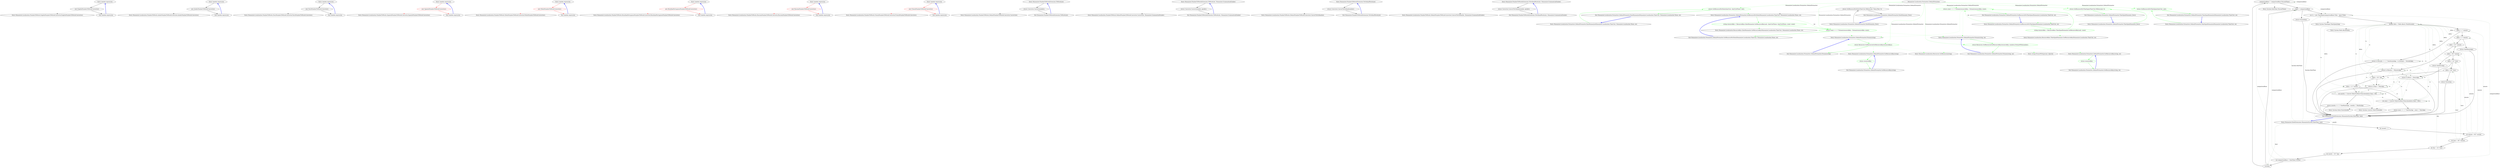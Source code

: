 digraph  {
n0 [label="Entry lambda expression", span="15-15", cluster="lambda expression"];
n1 [label="new EnglishNumberToWordsConverter()", span="15-15", cluster="lambda expression"];
n2 [label="Exit lambda expression", span="15-15", cluster="lambda expression"];
n3 [label="Entry Humanizer.Localisation.NumberToWords.EnglishNumberToWordsConverter.EnglishNumberToWordsConverter()", span="5-5", cluster="Humanizer.Localisation.NumberToWords.EnglishNumberToWordsConverter.EnglishNumberToWordsConverter()"];
n4 [label="Entry lambda expression", span="16-16", cluster="lambda expression"];
n5 [label="new ArabicNumberToWordsConverter()", span="16-16", cluster="lambda expression"];
n6 [label="Exit lambda expression", span="16-16", cluster="lambda expression"];
n7 [label="Entry Humanizer.Localisation.NumberToWords.ArabicNumberToWordsConverter.ArabicNumberToWordsConverter()", span="4-4", cluster="Humanizer.Localisation.NumberToWords.ArabicNumberToWordsConverter.ArabicNumberToWordsConverter()"];
n8 [label="Entry lambda expression", span="17-17", cluster="lambda expression"];
n9 [label="new FarsiNumberToWordsConverter()", span="17-17", cluster="lambda expression"];
n10 [label="Exit lambda expression", span="17-17", cluster="lambda expression"];
n11 [label="Entry Humanizer.Localisation.NumberToWords.FarsiNumberToWordsConverter.FarsiNumberToWordsConverter()", span="5-5", cluster="Humanizer.Localisation.NumberToWords.FarsiNumberToWordsConverter.FarsiNumberToWordsConverter()"];
n12 [label="Entry lambda expression", span="18-18", cluster="lambda expression"];
n13 [label="new SpanishNumberToWordsConverter()", span="18-18", cluster="lambda expression", color=red, community=0];
n14 [label="Exit lambda expression", span="18-18", cluster="lambda expression"];
n15 [label="Entry Humanizer.Localisation.NumberToWords.SpanishNumberToWordsConverter.SpanishNumberToWordsConverter()", span="5-5", cluster="Humanizer.Localisation.NumberToWords.SpanishNumberToWordsConverter.SpanishNumberToWordsConverter()"];
n16 [label="Entry lambda expression", span="19-19", cluster="lambda expression"];
n17 [label="new PolishNumberToWordsConverter()", span="19-19", cluster="lambda expression", color=red, community=0];
n18 [label="Exit lambda expression", span="19-19", cluster="lambda expression"];
n19 [label="Entry Humanizer.Localisation.NumberToWords.PolishNumberToWordsConverter.PolishNumberToWordsConverter()", span="6-6", cluster="Humanizer.Localisation.NumberToWords.PolishNumberToWordsConverter.PolishNumberToWordsConverter()"];
n20 [label="Entry lambda expression", span="20-20", cluster="lambda expression"];
n21 [label="new BrazilianPortugueseNumberToWordsConverter()", span="20-20", cluster="lambda expression", color=red, community=0];
n22 [label="Exit lambda expression", span="20-20", cluster="lambda expression"];
n23 [label="Entry Humanizer.Localisation.NumberToWords.BrazilianPortugueseNumberToWordsConverter.BrazilianPortugueseNumberToWordsConverter()", span="5-5", cluster="Humanizer.Localisation.NumberToWords.BrazilianPortugueseNumberToWordsConverter.BrazilianPortugueseNumberToWordsConverter()"];
n24 [label="Entry lambda expression", span="21-21", cluster="lambda expression"];
n25 [label="new RussianNumberToWordsConverter()", span="21-21", cluster="lambda expression", color=red, community=0];
n26 [label="Exit lambda expression", span="21-21", cluster="lambda expression"];
n27 [label="Entry Humanizer.Localisation.NumberToWords.RussianNumberToWordsConverter.RussianNumberToWordsConverter()", span="5-5", cluster="Humanizer.Localisation.NumberToWords.RussianNumberToWordsConverter.RussianNumberToWordsConverter()"];
n28 [label="Entry lambda expression", span="22-22", cluster="lambda expression"];
n29 [label="new FrenchNumberToWordsConverter()", span="22-22", cluster="lambda expression", color=red, community=0];
n30 [label="Exit lambda expression", span="22-22", cluster="lambda expression"];
n31 [label="Entry Humanizer.Localisation.NumberToWords.FrenchNumberToWordsConverter.FrenchNumberToWordsConverter()", span="5-5", cluster="Humanizer.Localisation.NumberToWords.FrenchNumberToWordsConverter.FrenchNumberToWordsConverter()"];
n32 [label="Entry Humanizer.NumberToWordsExtension.ToWords(int)", span="30-30", cluster="Humanizer.NumberToWordsExtension.ToWords(int)"];
n33 [label="return Converter.Convert(number);", span="32-32", cluster="Humanizer.NumberToWordsExtension.ToWords(int)"];
n34 [label="Exit Humanizer.NumberToWordsExtension.ToWords(int)", span="30-30", cluster="Humanizer.NumberToWordsExtension.ToWords(int)"];
n35 [label="Entry Humanizer.Localisation.NumberToWords.DefaultNumberToWordsConverter.Convert(int)", span="22-22", cluster="Humanizer.Localisation.NumberToWords.DefaultNumberToWordsConverter.Convert(int)"];
n36 [label="Entry Humanizer.NumberToWordsExtension.ToWords(int, Humanizer.GrammaticalGender)", span="43-43", cluster="Humanizer.NumberToWordsExtension.ToWords(int, Humanizer.GrammaticalGender)"];
n37 [label="return Converter.Convert(number, gender);", span="45-45", cluster="Humanizer.NumberToWordsExtension.ToWords(int, Humanizer.GrammaticalGender)"];
n38 [label="Exit Humanizer.NumberToWordsExtension.ToWords(int, Humanizer.GrammaticalGender)", span="43-43", cluster="Humanizer.NumberToWordsExtension.ToWords(int, Humanizer.GrammaticalGender)"];
n39 [label="Entry Humanizer.Localisation.NumberToWords.DefaultNumberToWordsConverter.Convert(int, Humanizer.GrammaticalGender)", span="12-12", cluster="Humanizer.Localisation.NumberToWords.DefaultNumberToWordsConverter.Convert(int, Humanizer.GrammaticalGender)"];
n40 [label="Entry Humanizer.NumberToWordsExtension.ToOrdinalWords(int)", span="53-53", cluster="Humanizer.NumberToWordsExtension.ToOrdinalWords(int)"];
n41 [label="return Converter.ConvertToOrdinal(number);", span="55-55", cluster="Humanizer.NumberToWordsExtension.ToOrdinalWords(int)"];
n42 [label="Exit Humanizer.NumberToWordsExtension.ToOrdinalWords(int)", span="53-53", cluster="Humanizer.NumberToWordsExtension.ToOrdinalWords(int)"];
n43 [label="Entry Humanizer.Localisation.NumberToWords.DefaultNumberToWordsConverter.ConvertToOrdinal(int)", span="45-45", cluster="Humanizer.Localisation.NumberToWords.DefaultNumberToWordsConverter.ConvertToOrdinal(int)"];
n44 [label="Entry Humanizer.NumberToWordsExtension.ToOrdinalWords(int, Humanizer.GrammaticalGender)", span="66-66", cluster="Humanizer.NumberToWordsExtension.ToOrdinalWords(int, Humanizer.GrammaticalGender)"];
n45 [label="return Converter.ConvertToOrdinal(number, gender);", span="68-68", cluster="Humanizer.NumberToWordsExtension.ToOrdinalWords(int, Humanizer.GrammaticalGender)"];
n46 [label="Exit Humanizer.NumberToWordsExtension.ToOrdinalWords(int, Humanizer.GrammaticalGender)", span="66-66", cluster="Humanizer.NumberToWordsExtension.ToOrdinalWords(int, Humanizer.GrammaticalGender)"];
n47 [label="Entry Humanizer.Localisation.NumberToWords.DefaultNumberToWordsConverter.ConvertToOrdinal(int, Humanizer.GrammaticalGender)", span="35-35", cluster="Humanizer.Localisation.NumberToWords.DefaultNumberToWordsConverter.ConvertToOrdinal(int, Humanizer.GrammaticalGender)"];
d5 [label="return GetResourceForDate(timeUnit, timeUnitTense, unit);", span="18-18", cluster="Humanizer.Localisation.Formatters.DefaultFormatter.DateHumanize(Humanizer.Localisation.TimeUnit, Humanizer.Localisation.Tense, int)", color=green, community=0];
d36 [label="Humanizer.Localisation.Formatters.DefaultFormatter", span=""];
d4 [label="Entry Humanizer.Localisation.Formatters.DefaultFormatter.DateHumanize(Humanizer.Localisation.TimeUnit, Humanizer.Localisation.Tense, int)", span="16-16", cluster="Humanizer.Localisation.Formatters.DefaultFormatter.DateHumanize(Humanizer.Localisation.TimeUnit, Humanizer.Localisation.Tense, int)"];
d6 [label="Exit Humanizer.Localisation.Formatters.DefaultFormatter.DateHumanize(Humanizer.Localisation.TimeUnit, Humanizer.Localisation.Tense, int)", span="16-16", cluster="Humanizer.Localisation.Formatters.DefaultFormatter.DateHumanize(Humanizer.Localisation.TimeUnit, Humanizer.Localisation.Tense, int)"];
d3 [label="Entry Humanizer.Localisation.Formatters.DefaultFormatter.GetResourceForDate(Humanizer.Localisation.TimeUnit, Humanizer.Localisation.Tense, int)", span="35-35", cluster="Humanizer.Localisation.Formatters.DefaultFormatter.GetResourceForDate(Humanizer.Localisation.TimeUnit, Humanizer.Localisation.Tense, int)"];
d8 [label="return GetResourceForTimeSpan(TimeUnit.Millisecond, 0);", span="27-27", cluster="Humanizer.Localisation.Formatters.DefaultFormatter.TimeSpanHumanize_Zero()", color=green, community=0];
d7 [label="Entry Humanizer.Localisation.Formatters.DefaultFormatter.TimeSpanHumanize_Zero()", span="25-25", cluster="Humanizer.Localisation.Formatters.DefaultFormatter.TimeSpanHumanize_Zero()"];
d9 [label="Exit Humanizer.Localisation.Formatters.DefaultFormatter.TimeSpanHumanize_Zero()", span="25-25", cluster="Humanizer.Localisation.Formatters.DefaultFormatter.TimeSpanHumanize_Zero()"];
d10 [label="Entry Humanizer.Localisation.Formatters.DefaultFormatter.GetResourceForTimeSpan(Humanizer.Localisation.TimeUnit, int)", span="41-41", cluster="Humanizer.Localisation.Formatters.DefaultFormatter.GetResourceForTimeSpan(Humanizer.Localisation.TimeUnit, int)"];
d12 [label="return GetResourceForTimeSpan(timeUnit, unit);", span="32-32", cluster="Humanizer.Localisation.Formatters.DefaultFormatter.TimeSpanHumanize(Humanizer.Localisation.TimeUnit, int)", color=green, community=0];
d11 [label="Entry Humanizer.Localisation.Formatters.DefaultFormatter.TimeSpanHumanize(Humanizer.Localisation.TimeUnit, int)", span="30-30", cluster="Humanizer.Localisation.Formatters.DefaultFormatter.TimeSpanHumanize(Humanizer.Localisation.TimeUnit, int)"];
d13 [label="Exit Humanizer.Localisation.Formatters.DefaultFormatter.TimeSpanHumanize(Humanizer.Localisation.TimeUnit, int)", span="30-30", cluster="Humanizer.Localisation.Formatters.DefaultFormatter.TimeSpanHumanize(Humanizer.Localisation.TimeUnit, int)"];
d14 [label="string resourceKey = ResourceKeys.DateHumanize.GetResourceKey(unit, timeUnitTense: timeUnitTense, count: count)", span="37-37", cluster="Humanizer.Localisation.Formatters.DefaultFormatter.GetResourceForDate(Humanizer.Localisation.TimeUnit, Humanizer.Localisation.Tense, int)", color=green, community=0];
d15 [label="return count == 1 ? Format(resourceKey) : Format(resourceKey, count);", span="38-38", cluster="Humanizer.Localisation.Formatters.DefaultFormatter.GetResourceForDate(Humanizer.Localisation.TimeUnit, Humanizer.Localisation.Tense, int)", color=green, community=0];
d17 [label="Entry Humanizer.Localisation.ResourceKeys.DateHumanize.GetResourceKey(Humanizer.Localisation.TimeUnit, Humanizer.Localisation.Tense, int)", span="27-27", cluster="Humanizer.Localisation.ResourceKeys.DateHumanize.GetResourceKey(Humanizer.Localisation.TimeUnit, Humanizer.Localisation.Tense, int)"];
d16 [label="Exit Humanizer.Localisation.Formatters.DefaultFormatter.GetResourceForDate(Humanizer.Localisation.TimeUnit, Humanizer.Localisation.Tense, int)", span="35-35", cluster="Humanizer.Localisation.Formatters.DefaultFormatter.GetResourceForDate(Humanizer.Localisation.TimeUnit, Humanizer.Localisation.Tense, int)"];
d18 [label="Entry Humanizer.Localisation.Formatters.DefaultFormatter.Format(string)", span="47-47", cluster="Humanizer.Localisation.Formatters.DefaultFormatter.Format(string)"];
d19 [label="Entry Humanizer.Localisation.Formatters.DefaultFormatter.Format(string, int)", span="52-52", cluster="Humanizer.Localisation.Formatters.DefaultFormatter.Format(string, int)"];
d20 [label="string resourceKey = ResourceKeys.TimeSpanHumanize.GetResourceKey(unit, count)", span="43-43", cluster="Humanizer.Localisation.Formatters.DefaultFormatter.GetResourceForTimeSpan(Humanizer.Localisation.TimeUnit, int)", color=green, community=0];
d21 [label="return count == 1 ? Format(resourceKey) : Format(resourceKey, count);", span="44-44", cluster="Humanizer.Localisation.Formatters.DefaultFormatter.GetResourceForTimeSpan(Humanizer.Localisation.TimeUnit, int)", color=green, community=0];
d23 [label="Entry Humanizer.Localisation.ResourceKeys.TimeSpanHumanize.GetResourceKey(Humanizer.Localisation.TimeUnit, int)", span="19-19", cluster="Humanizer.Localisation.ResourceKeys.TimeSpanHumanize.GetResourceKey(Humanizer.Localisation.TimeUnit, int)"];
d22 [label="Exit Humanizer.Localisation.Formatters.DefaultFormatter.GetResourceForTimeSpan(Humanizer.Localisation.TimeUnit, int)", span="41-41", cluster="Humanizer.Localisation.Formatters.DefaultFormatter.GetResourceForTimeSpan(Humanizer.Localisation.TimeUnit, int)"];
d24 [label="return Resources.GetResource(GetResourceKey(resourceKey));", span="49-49", cluster="Humanizer.Localisation.Formatters.DefaultFormatter.Format(string)", color=green, community=0];
d25 [label="Exit Humanizer.Localisation.Formatters.DefaultFormatter.Format(string)", span="47-47", cluster="Humanizer.Localisation.Formatters.DefaultFormatter.Format(string)"];
d26 [label="Entry Humanizer.Localisation.Formatters.DefaultFormatter.GetResourceKey(string)", span="62-62", cluster="Humanizer.Localisation.Formatters.DefaultFormatter.GetResourceKey(string)"];
d27 [label="Entry Humanizer.Localisation.Resources.GetResource(string)", span="16-16", cluster="Humanizer.Localisation.Resources.GetResource(string)"];
d28 [label="return Resources.GetResource(GetResourceKey(resourceKey, number)).FormatWith(number);", span="54-54", cluster="Humanizer.Localisation.Formatters.DefaultFormatter.Format(string, int)", color=green, community=0];
d29 [label="Exit Humanizer.Localisation.Formatters.DefaultFormatter.Format(string, int)", span="52-52", cluster="Humanizer.Localisation.Formatters.DefaultFormatter.Format(string, int)"];
d30 [label="Entry Humanizer.Localisation.Formatters.DefaultFormatter.GetResourceKey(string, int)", span="57-57", cluster="Humanizer.Localisation.Formatters.DefaultFormatter.GetResourceKey(string, int)"];
d31 [label="Entry string.FormatWith(params object[])", span="15-15", cluster="string.FormatWith(params object[])"];
d32 [label="return resourceKey;", span="59-59", cluster="Humanizer.Localisation.Formatters.DefaultFormatter.GetResourceKey(string, int)", color=green, community=0];
d33 [label="Exit Humanizer.Localisation.Formatters.DefaultFormatter.GetResourceKey(string, int)", span="57-57", cluster="Humanizer.Localisation.Formatters.DefaultFormatter.GetResourceKey(string, int)"];
d34 [label="return resourceKey;", span="64-64", cluster="Humanizer.Localisation.Formatters.DefaultFormatter.GetResourceKey(string)", color=green, community=0];
d35 [label="Exit Humanizer.Localisation.Formatters.DefaultFormatter.GetResourceKey(string)", span="62-62", cluster="Humanizer.Localisation.Formatters.DefaultFormatter.GetResourceKey(string)"];
d1 [label="return GetResourceForDate(TimeUnit.Millisecond, Tense.Past, 0);", span="13-13", cluster="Humanizer.Localisation.Formatters.DefaultFormatter.DateHumanize_Now()"];
d0 [label="Entry Humanizer.Localisation.Formatters.DefaultFormatter.DateHumanize_Now()", span="11-11", cluster="Humanizer.Localisation.Formatters.DefaultFormatter.DateHumanize_Now()"];
d2 [label="Exit Humanizer.Localisation.Formatters.DefaultFormatter.DateHumanize_Now()", span="11-11", cluster="Humanizer.Localisation.Formatters.DefaultFormatter.DateHumanize_Now()"];
m2_33 [label="Entry System.DateTime.ToLocalTime()", span="0-0", cluster="System.DateTime.ToLocalTime()", file="TimeSpanTests.cs"];
m2_34 [label="Entry System.TimeSpan.TimeSpan(long)", span="0-0", cluster="System.TimeSpan.TimeSpan(long)", file="TimeSpanTests.cs"];
m2_35 [label="Entry System.Math.Abs(double)", span="0-0", cluster="System.Math.Abs(double)", file="TimeSpanTests.cs"];
m2_0 [label="Entry Humanizer.DateExtensions.Humanize(System.DateTime, bool)", span="46-46", cluster="Humanizer.DateExtensions.Humanize(System.DateTime, bool)", file="TimeSpanTests.cs"];
m2_1 [label="int second = 1", span="48-48", cluster="Humanizer.DateExtensions.Humanize(System.DateTime, bool)", file="TimeSpanTests.cs"];
m2_7 [label="!utcDate", span="55-55", cluster="Humanizer.DateExtensions.Humanize(System.DateTime, bool)", file="TimeSpanTests.cs"];
m2_9 [label="input > comparisonBase", span="58-58", cluster="Humanizer.DateExtensions.Humanize(System.DateTime, bool)", file="TimeSpanTests.cs"];
m2_11 [label="var ts = new TimeSpan(comparisonBase.Ticks - input.Ticks)", span="61-61", cluster="Humanizer.DateExtensions.Humanize(System.DateTime, bool)", file="TimeSpanTests.cs"];
m2_2 [label="int minute = 60 * second", span="49-49", cluster="Humanizer.DateExtensions.Humanize(System.DateTime, bool)", file="TimeSpanTests.cs"];
m2_3 [label="int hour = 60 * minute", span="50-50", cluster="Humanizer.DateExtensions.Humanize(System.DateTime, bool)", file="TimeSpanTests.cs"];
m2_13 [label="delta < 1 * minute", span="64-64", cluster="Humanizer.DateExtensions.Humanize(System.DateTime, bool)", file="TimeSpanTests.cs"];
m2_15 [label="delta < 2 * minute", span="67-67", cluster="Humanizer.DateExtensions.Humanize(System.DateTime, bool)", file="TimeSpanTests.cs"];
m2_17 [label="delta < 45 * minute", span="70-70", cluster="Humanizer.DateExtensions.Humanize(System.DateTime, bool)", file="TimeSpanTests.cs"];
m2_19 [label="delta < 90 * minute", span="73-73", cluster="Humanizer.DateExtensions.Humanize(System.DateTime, bool)", file="TimeSpanTests.cs"];
m2_4 [label="int day = 24 * hour", span="51-51", cluster="Humanizer.DateExtensions.Humanize(System.DateTime, bool)", file="TimeSpanTests.cs"];
m2_21 [label="delta < 24 * hour", span="76-76", cluster="Humanizer.DateExtensions.Humanize(System.DateTime, bool)", file="TimeSpanTests.cs"];
m2_23 [label="delta < 48 * hour", span="79-79", cluster="Humanizer.DateExtensions.Humanize(System.DateTime, bool)", file="TimeSpanTests.cs"];
m2_5 [label="int month = 30 * day", span="52-52", cluster="Humanizer.DateExtensions.Humanize(System.DateTime, bool)", file="TimeSpanTests.cs"];
m2_25 [label="delta < 30 * day", span="82-82", cluster="Humanizer.DateExtensions.Humanize(System.DateTime, bool)", file="TimeSpanTests.cs"];
m2_6 [label="var comparisonBase = DateTime.UtcNow", span="54-54", cluster="Humanizer.DateExtensions.Humanize(System.DateTime, bool)", file="TimeSpanTests.cs"];
m2_27 [label="delta < 12 * month", span="85-85", cluster="Humanizer.DateExtensions.Humanize(System.DateTime, bool)", file="TimeSpanTests.cs"];
m2_8 [label="comparisonBase = comparisonBase.ToLocalTime()", span="56-56", cluster="Humanizer.DateExtensions.Humanize(System.DateTime, bool)", file="TimeSpanTests.cs"];
m2_10 [label="return FutureDate;", span="59-59", cluster="Humanizer.DateExtensions.Humanize(System.DateTime, bool)", file="TimeSpanTests.cs"];
m2_12 [label="double delta = Math.Abs(ts.TotalSeconds)", span="62-62", cluster="Humanizer.DateExtensions.Humanize(System.DateTime, bool)", file="TimeSpanTests.cs"];
m2_14 [label="return ts.Seconds == 1 ? OneSecondAgo : ts.Seconds + SecondsAgo;", span="65-65", cluster="Humanizer.DateExtensions.Humanize(System.DateTime, bool)", file="TimeSpanTests.cs"];
m2_18 [label="return ts.Minutes + MinutesAgo;", span="71-71", cluster="Humanizer.DateExtensions.Humanize(System.DateTime, bool)", file="TimeSpanTests.cs"];
m2_22 [label="return ts.Hours + HoursAgo;", span="77-77", cluster="Humanizer.DateExtensions.Humanize(System.DateTime, bool)", file="TimeSpanTests.cs"];
m2_26 [label="return ts.Days + DaysAgo;", span="83-83", cluster="Humanizer.DateExtensions.Humanize(System.DateTime, bool)", file="TimeSpanTests.cs"];
m2_28 [label="int months = Convert.ToInt32(Math.Floor((double)ts.Days / 30))", span="87-87", cluster="Humanizer.DateExtensions.Humanize(System.DateTime, bool)", file="TimeSpanTests.cs"];
m2_30 [label="int years = Convert.ToInt32(Math.Floor((double)ts.Days / 365))", span="91-91", cluster="Humanizer.DateExtensions.Humanize(System.DateTime, bool)", file="TimeSpanTests.cs"];
m2_16 [label="return OneMinuteAgo;", span="68-68", cluster="Humanizer.DateExtensions.Humanize(System.DateTime, bool)", file="TimeSpanTests.cs"];
m2_20 [label="return OneHourAgo;", span="74-74", cluster="Humanizer.DateExtensions.Humanize(System.DateTime, bool)", file="TimeSpanTests.cs"];
m2_24 [label="return Yesterday;", span="80-80", cluster="Humanizer.DateExtensions.Humanize(System.DateTime, bool)", file="TimeSpanTests.cs"];
m2_29 [label="return months <= 1 ? OneMonthAgo : months + MonthsAgo;", span="88-88", cluster="Humanizer.DateExtensions.Humanize(System.DateTime, bool)", file="TimeSpanTests.cs"];
m2_31 [label="return years <= 1 ? OneYearAgo : years + YearsAgo;", span="92-92", cluster="Humanizer.DateExtensions.Humanize(System.DateTime, bool)", file="TimeSpanTests.cs"];
m2_32 [label="Exit Humanizer.DateExtensions.Humanize(System.DateTime, bool)", span="46-46", cluster="Humanizer.DateExtensions.Humanize(System.DateTime, bool)", file="TimeSpanTests.cs"];
m2_37 [label="Entry System.Convert.ToInt32(double)", span="0-0", cluster="System.Convert.ToInt32(double)", file="TimeSpanTests.cs"];
m2_36 [label="Entry System.Math.Floor(double)", span="0-0", cluster="System.Math.Floor(double)", file="TimeSpanTests.cs"];
n0 -> n1  [key=0, style=solid];
n1 -> n2  [key=0, style=solid];
n1 -> n3  [key=2, style=dotted];
n2 -> n0  [key=0, style=bold, color=blue];
n4 -> n5  [key=0, style=solid];
n5 -> n6  [key=0, style=solid];
n5 -> n7  [key=2, style=dotted];
n6 -> n4  [key=0, style=bold, color=blue];
n8 -> n9  [key=0, style=solid];
n9 -> n10  [key=0, style=solid];
n9 -> n11  [key=2, style=dotted];
n10 -> n8  [key=0, style=bold, color=blue];
n12 -> n13  [key=0, style=solid, color=red];
n13 -> n14  [key=0, style=solid, color=red];
n13 -> n15  [key=2, style=dotted, color=red];
n14 -> n12  [key=0, style=bold, color=blue];
n16 -> n17  [key=0, style=solid, color=red];
n17 -> n18  [key=0, style=solid, color=red];
n17 -> n19  [key=2, style=dotted, color=red];
n18 -> n16  [key=0, style=bold, color=blue];
n20 -> n21  [key=0, style=solid, color=red];
n21 -> n22  [key=0, style=solid, color=red];
n21 -> n23  [key=2, style=dotted, color=red];
n22 -> n20  [key=0, style=bold, color=blue];
n24 -> n25  [key=0, style=solid, color=red];
n25 -> n26  [key=0, style=solid, color=red];
n25 -> n27  [key=2, style=dotted, color=red];
n26 -> n24  [key=0, style=bold, color=blue];
n28 -> n29  [key=0, style=solid, color=red];
n29 -> n30  [key=0, style=solid, color=red];
n29 -> n31  [key=2, style=dotted, color=red];
n30 -> n28  [key=0, style=bold, color=blue];
n32 -> n33  [key=0, style=solid];
n33 -> n34  [key=0, style=solid];
n33 -> n35  [key=2, style=dotted];
n34 -> n32  [key=0, style=bold, color=blue];
n36 -> n37  [key=0, style=solid];
n37 -> n38  [key=0, style=solid];
n37 -> n39  [key=2, style=dotted];
n38 -> n36  [key=0, style=bold, color=blue];
n40 -> n41  [key=0, style=solid];
n41 -> n42  [key=0, style=solid];
n41 -> n43  [key=2, style=dotted];
n42 -> n40  [key=0, style=bold, color=blue];
n44 -> n45  [key=0, style=solid];
n45 -> n46  [key=0, style=solid];
n45 -> n47  [key=2, style=dotted];
n46 -> n44  [key=0, style=bold, color=blue];
d5 -> d6  [key=0, style=solid, color=green];
d5 -> d3  [key=2, style=dotted, color=green];
d36 -> d5  [key=1, style=dashed, color=green, label="Humanizer.Localisation.Formatters.DefaultFormatter"];
d36 -> d8  [key=1, style=dashed, color=green, label="Humanizer.Localisation.Formatters.DefaultFormatter"];
d36 -> d12  [key=1, style=dashed, color=green, label="Humanizer.Localisation.Formatters.DefaultFormatter"];
d36 -> d15  [key=1, style=dashed, color=green, label="Humanizer.Localisation.Formatters.DefaultFormatter"];
d36 -> d21  [key=1, style=dashed, color=green, label="Humanizer.Localisation.Formatters.DefaultFormatter"];
d36 -> d24  [key=1, style=dashed, color=green, label="Humanizer.Localisation.Formatters.DefaultFormatter"];
d36 -> d28  [key=1, style=dashed, color=green, label="Humanizer.Localisation.Formatters.DefaultFormatter"];
d36 -> d1  [key=1, style=dashed, color=darkseagreen4, label="Humanizer.Localisation.Formatters.DefaultFormatter"];
d4 -> d5  [key=0, style=solid, color=green];
d6 -> d4  [key=0, style=bold, color=blue];
d3 -> d14  [key=0, style=solid, color=green];
d3 -> d15  [key=1, style=dashed, color=green, label=int];
d8 -> d9  [key=0, style=solid, color=green];
d8 -> d10  [key=2, style=dotted, color=green];
d7 -> d8  [key=0, style=solid, color=green];
d9 -> d7  [key=0, style=bold, color=blue];
d10 -> d20  [key=0, style=solid, color=green];
d10 -> d21  [key=1, style=dashed, color=green, label=int];
d12 -> d13  [key=0, style=solid, color=green];
d12 -> d10  [key=2, style=dotted, color=green];
d11 -> d12  [key=0, style=solid, color=green];
d13 -> d11  [key=0, style=bold, color=blue];
d14 -> d15  [key=0, style=solid, color=green];
d14 -> d17  [key=2, style=dotted, color=green];
d15 -> d16  [key=0, style=solid, color=green];
d15 -> d18  [key=2, style=dotted, color=green];
d15 -> d19  [key=2, style=dotted, color=green];
d16 -> d3  [key=0, style=bold, color=blue];
d18 -> d24  [key=0, style=solid, color=green];
d19 -> d28  [key=0, style=solid, color=green];
d20 -> d21  [key=0, style=solid, color=green];
d20 -> d23  [key=2, style=dotted, color=green];
d21 -> d22  [key=0, style=solid, color=green];
d21 -> d18  [key=2, style=dotted, color=green];
d21 -> d19  [key=2, style=dotted, color=green];
d22 -> d10  [key=0, style=bold, color=blue];
d24 -> d25  [key=0, style=solid, color=green];
d24 -> d26  [key=2, style=dotted, color=green];
d24 -> d27  [key=2, style=dotted, color=green];
d25 -> d18  [key=0, style=bold, color=blue];
d26 -> d34  [key=0, style=solid, color=green];
d28 -> d29  [key=0, style=solid, color=green];
d28 -> d30  [key=2, style=dotted, color=green];
d28 -> d27  [key=2, style=dotted, color=green];
d28 -> d31  [key=2, style=dotted, color=green];
d29 -> d19  [key=0, style=bold, color=blue];
d30 -> d32  [key=0, style=solid, color=green];
d32 -> d33  [key=0, style=solid, color=green];
d33 -> d30  [key=0, style=bold, color=blue];
d34 -> d35  [key=0, style=solid, color=green];
d35 -> d26  [key=0, style=bold, color=blue];
d1 -> d3  [key=2, style=dotted];
d1 -> d2  [key=0, style=solid];
d0 -> d1  [key=0, style=solid];
d2 -> d0  [key=0, style=bold, color=blue];
m2_0 -> m2_1  [key=0, style=solid];
m2_0 -> m2_7  [key=1, style=dashed, color=darkseagreen4, label=bool];
m2_0 -> m2_9  [key=1, style=dashed, color=darkseagreen4, label="System.DateTime"];
m2_0 -> m2_11  [key=1, style=dashed, color=darkseagreen4, label="System.DateTime"];
m2_1 -> m2_2  [key=0, style=solid];
m2_7 -> m2_8  [key=0, style=solid];
m2_7 -> m2_9  [key=0, style=solid];
m2_9 -> m2_10  [key=0, style=solid];
m2_9 -> m2_11  [key=0, style=solid];
m2_11 -> m2_12  [key=0, style=solid];
m2_11 -> m2_34  [key=2, style=dotted];
m2_2 -> m2_3  [key=0, style=solid];
m2_2 -> m2_13  [key=1, style=dashed, color=darkseagreen4, label=minute];
m2_2 -> m2_15  [key=1, style=dashed, color=darkseagreen4, label=minute];
m2_2 -> m2_17  [key=1, style=dashed, color=darkseagreen4, label=minute];
m2_2 -> m2_19  [key=1, style=dashed, color=darkseagreen4, label=minute];
m2_3 -> m2_4  [key=0, style=solid];
m2_3 -> m2_21  [key=1, style=dashed, color=darkseagreen4, label=hour];
m2_3 -> m2_23  [key=1, style=dashed, color=darkseagreen4, label=hour];
m2_13 -> m2_14  [key=0, style=solid];
m2_13 -> m2_15  [key=0, style=solid];
m2_15 -> m2_16  [key=0, style=solid];
m2_15 -> m2_17  [key=0, style=solid];
m2_17 -> m2_18  [key=0, style=solid];
m2_17 -> m2_19  [key=0, style=solid];
m2_19 -> m2_20  [key=0, style=solid];
m2_19 -> m2_21  [key=0, style=solid];
m2_4 -> m2_5  [key=0, style=solid];
m2_4 -> m2_25  [key=1, style=dashed, color=darkseagreen4, label=day];
m2_21 -> m2_22  [key=0, style=solid];
m2_21 -> m2_23  [key=0, style=solid];
m2_23 -> m2_24  [key=0, style=solid];
m2_23 -> m2_25  [key=0, style=solid];
m2_5 -> m2_6  [key=0, style=solid];
m2_5 -> m2_27  [key=1, style=dashed, color=darkseagreen4, label=month];
m2_25 -> m2_26  [key=0, style=solid];
m2_25 -> m2_27  [key=0, style=solid];
m2_6 -> m2_7  [key=0, style=solid];
m2_6 -> m2_8  [key=1, style=dashed, color=darkseagreen4, label=comparisonBase];
m2_6 -> m2_9  [key=1, style=dashed, color=darkseagreen4, label=comparisonBase];
m2_6 -> m2_11  [key=1, style=dashed, color=darkseagreen4, label=comparisonBase];
m2_27 -> m2_28  [key=0, style=solid];
m2_27 -> m2_30  [key=0, style=solid];
m2_8 -> m2_9  [key=0, style=solid];
m2_8 -> m2_33  [key=2, style=dotted];
m2_8 -> m2_8  [key=1, style=dashed, color=darkseagreen4, label=comparisonBase];
m2_8 -> m2_11  [key=1, style=dashed, color=darkseagreen4, label=comparisonBase];
m2_10 -> m2_32  [key=0, style=solid];
m2_12 -> m2_13  [key=0, style=solid];
m2_12 -> m2_35  [key=2, style=dotted];
m2_12 -> m2_12  [key=1, style=dashed, color=darkseagreen4, label=ts];
m2_12 -> m2_14  [key=1, style=dashed, color=darkseagreen4, label=ts];
m2_12 -> m2_15  [key=1, style=dashed, color=darkseagreen4, label=delta];
m2_12 -> m2_17  [key=1, style=dashed, color=darkseagreen4, label=delta];
m2_12 -> m2_18  [key=1, style=dashed, color=darkseagreen4, label=ts];
m2_12 -> m2_19  [key=1, style=dashed, color=darkseagreen4, label=delta];
m2_12 -> m2_21  [key=1, style=dashed, color=darkseagreen4, label=delta];
m2_12 -> m2_22  [key=1, style=dashed, color=darkseagreen4, label=ts];
m2_12 -> m2_23  [key=1, style=dashed, color=darkseagreen4, label=delta];
m2_12 -> m2_25  [key=1, style=dashed, color=darkseagreen4, label=delta];
m2_12 -> m2_26  [key=1, style=dashed, color=darkseagreen4, label=ts];
m2_12 -> m2_27  [key=1, style=dashed, color=darkseagreen4, label=delta];
m2_12 -> m2_28  [key=1, style=dashed, color=darkseagreen4, label=ts];
m2_12 -> m2_30  [key=1, style=dashed, color=darkseagreen4, label=ts];
m2_14 -> m2_32  [key=0, style=solid];
m2_14 -> m2_14  [key=1, style=dashed, color=darkseagreen4, label=ts];
m2_14 -> m2_18  [key=1, style=dashed, color=darkseagreen4, label=ts];
m2_14 -> m2_22  [key=1, style=dashed, color=darkseagreen4, label=ts];
m2_14 -> m2_26  [key=1, style=dashed, color=darkseagreen4, label=ts];
m2_14 -> m2_28  [key=1, style=dashed, color=darkseagreen4, label=ts];
m2_14 -> m2_30  [key=1, style=dashed, color=darkseagreen4, label=ts];
m2_18 -> m2_32  [key=0, style=solid];
m2_18 -> m2_18  [key=1, style=dashed, color=darkseagreen4, label=ts];
m2_18 -> m2_22  [key=1, style=dashed, color=darkseagreen4, label=ts];
m2_18 -> m2_26  [key=1, style=dashed, color=darkseagreen4, label=ts];
m2_18 -> m2_28  [key=1, style=dashed, color=darkseagreen4, label=ts];
m2_18 -> m2_30  [key=1, style=dashed, color=darkseagreen4, label=ts];
m2_22 -> m2_32  [key=0, style=solid];
m2_22 -> m2_22  [key=1, style=dashed, color=darkseagreen4, label=ts];
m2_22 -> m2_26  [key=1, style=dashed, color=darkseagreen4, label=ts];
m2_22 -> m2_28  [key=1, style=dashed, color=darkseagreen4, label=ts];
m2_22 -> m2_30  [key=1, style=dashed, color=darkseagreen4, label=ts];
m2_26 -> m2_32  [key=0, style=solid];
m2_26 -> m2_26  [key=1, style=dashed, color=darkseagreen4, label=ts];
m2_26 -> m2_28  [key=1, style=dashed, color=darkseagreen4, label=ts];
m2_26 -> m2_30  [key=1, style=dashed, color=darkseagreen4, label=ts];
m2_28 -> m2_29  [key=0, style=solid];
m2_28 -> m2_36  [key=2, style=dotted];
m2_28 -> m2_37  [key=2, style=dotted];
m2_28 -> m2_28  [key=1, style=dashed, color=darkseagreen4, label=ts];
m2_28 -> m2_30  [key=1, style=dashed, color=darkseagreen4, label=ts];
m2_30 -> m2_31  [key=0, style=solid];
m2_30 -> m2_36  [key=2, style=dotted];
m2_30 -> m2_37  [key=2, style=dotted];
m2_30 -> m2_30  [key=1, style=dashed, color=darkseagreen4, label=ts];
m2_16 -> m2_32  [key=0, style=solid];
m2_20 -> m2_32  [key=0, style=solid];
m2_24 -> m2_32  [key=0, style=solid];
m2_29 -> m2_32  [key=0, style=solid];
m2_31 -> m2_32  [key=0, style=solid];
m2_32 -> m2_0  [key=0, style=bold, color=blue];
}
